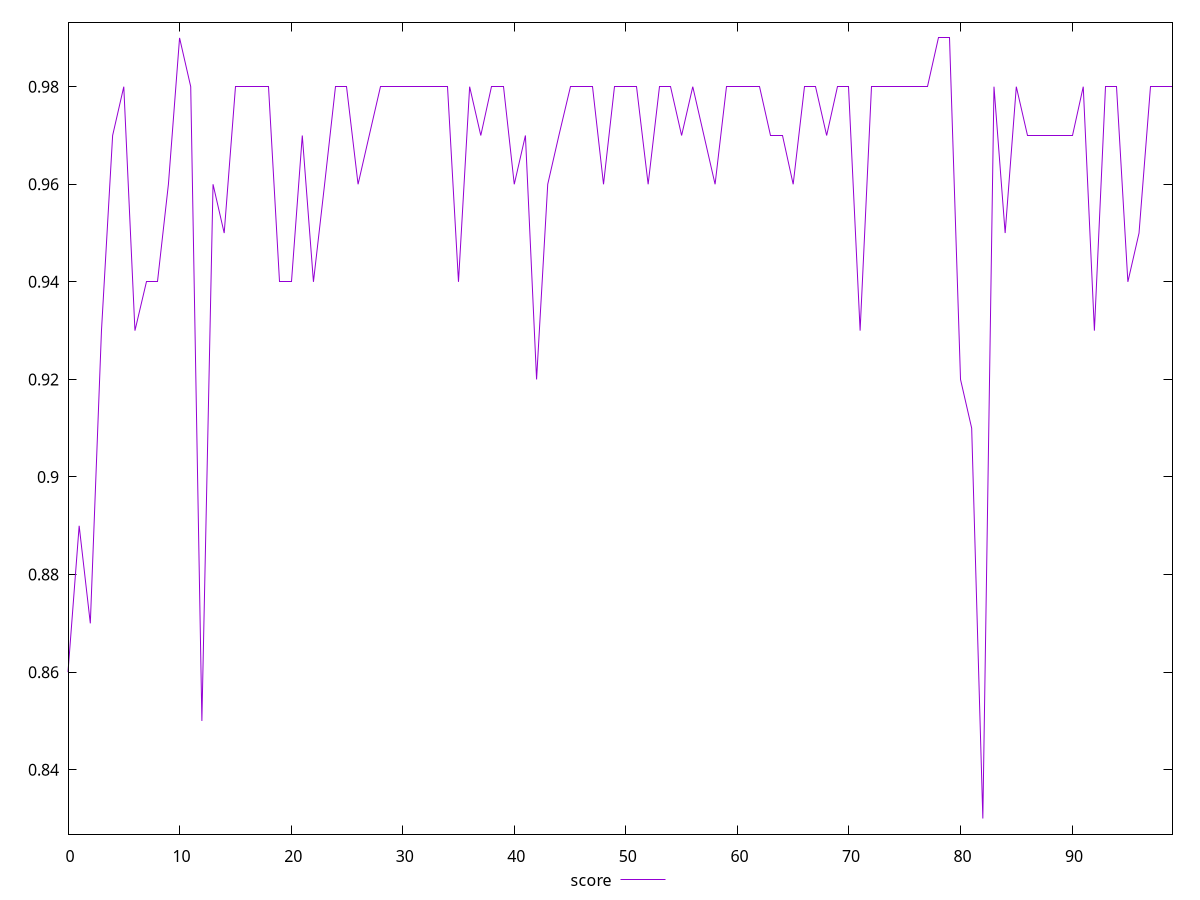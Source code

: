 reset

$score <<EOF
0 0.86
1 0.89
2 0.87
3 0.93
4 0.97
5 0.98
6 0.93
7 0.94
8 0.94
9 0.96
10 0.99
11 0.98
12 0.85
13 0.96
14 0.95
15 0.98
16 0.98
17 0.98
18 0.98
19 0.94
20 0.94
21 0.97
22 0.94
23 0.96
24 0.98
25 0.98
26 0.96
27 0.97
28 0.98
29 0.98
30 0.98
31 0.98
32 0.98
33 0.98
34 0.98
35 0.94
36 0.98
37 0.97
38 0.98
39 0.98
40 0.96
41 0.97
42 0.92
43 0.96
44 0.97
45 0.98
46 0.98
47 0.98
48 0.96
49 0.98
50 0.98
51 0.98
52 0.96
53 0.98
54 0.98
55 0.97
56 0.98
57 0.97
58 0.96
59 0.98
60 0.98
61 0.98
62 0.98
63 0.97
64 0.97
65 0.96
66 0.98
67 0.98
68 0.97
69 0.98
70 0.98
71 0.93
72 0.98
73 0.98
74 0.98
75 0.98
76 0.98
77 0.98
78 0.99
79 0.99
80 0.92
81 0.91
82 0.83
83 0.98
84 0.95
85 0.98
86 0.97
87 0.97
88 0.97
89 0.97
90 0.97
91 0.98
92 0.93
93 0.98
94 0.98
95 0.94
96 0.95
97 0.98
98 0.98
99 0.98
EOF

set key outside below
set xrange [0:99]
set yrange [0.8268:0.9932]
set trange [0.8268:0.9932]
set terminal svg size 640, 500 enhanced background rgb 'white'
set output "report_00019_2021-02-10T18-14-37.922Z//bootup-time/samples/pages+cached/score/values.svg"

plot $score title "score" with line

reset
